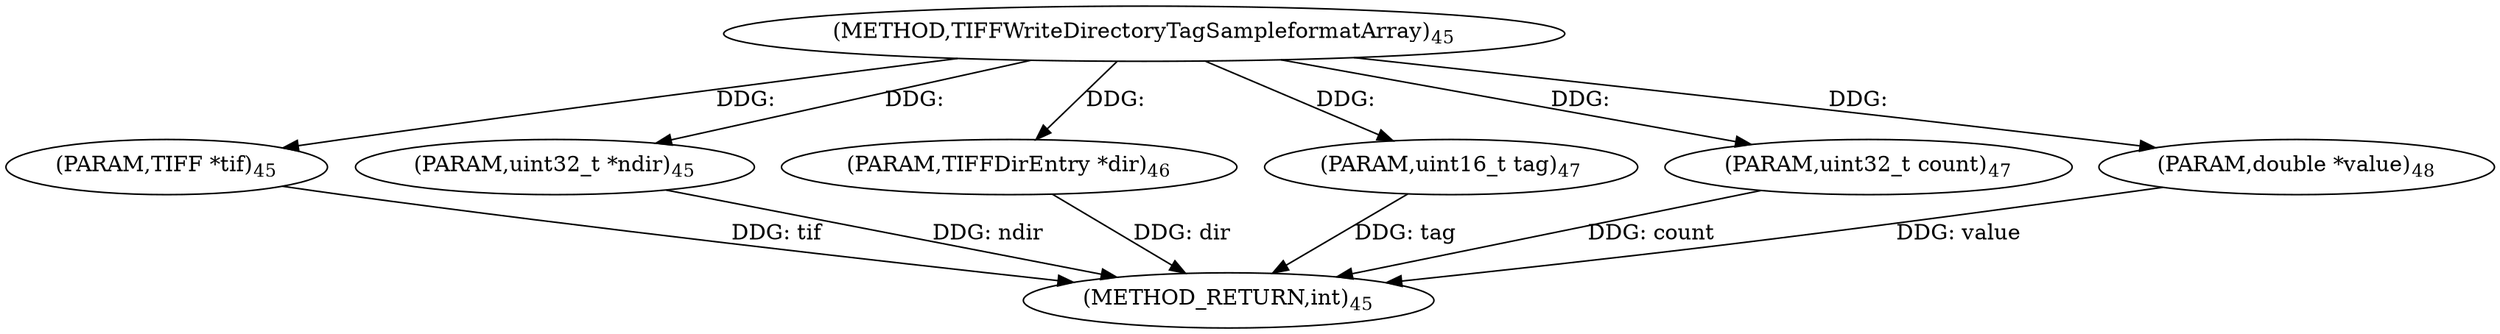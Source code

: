digraph "TIFFWriteDirectoryTagSampleformatArray" {  
"63937" [label = <(METHOD,TIFFWriteDirectoryTagSampleformatArray)<SUB>45</SUB>> ]
"63944" [label = <(METHOD_RETURN,int)<SUB>45</SUB>> ]
"63938" [label = <(PARAM,TIFF *tif)<SUB>45</SUB>> ]
"63939" [label = <(PARAM,uint32_t *ndir)<SUB>45</SUB>> ]
"63940" [label = <(PARAM,TIFFDirEntry *dir)<SUB>46</SUB>> ]
"63941" [label = <(PARAM,uint16_t tag)<SUB>47</SUB>> ]
"63942" [label = <(PARAM,uint32_t count)<SUB>47</SUB>> ]
"63943" [label = <(PARAM,double *value)<SUB>48</SUB>> ]
  "63938" -> "63944"  [ label = "DDG: tif"] 
  "63939" -> "63944"  [ label = "DDG: ndir"] 
  "63940" -> "63944"  [ label = "DDG: dir"] 
  "63941" -> "63944"  [ label = "DDG: tag"] 
  "63942" -> "63944"  [ label = "DDG: count"] 
  "63943" -> "63944"  [ label = "DDG: value"] 
  "63937" -> "63938"  [ label = "DDG: "] 
  "63937" -> "63939"  [ label = "DDG: "] 
  "63937" -> "63940"  [ label = "DDG: "] 
  "63937" -> "63941"  [ label = "DDG: "] 
  "63937" -> "63942"  [ label = "DDG: "] 
  "63937" -> "63943"  [ label = "DDG: "] 
}
